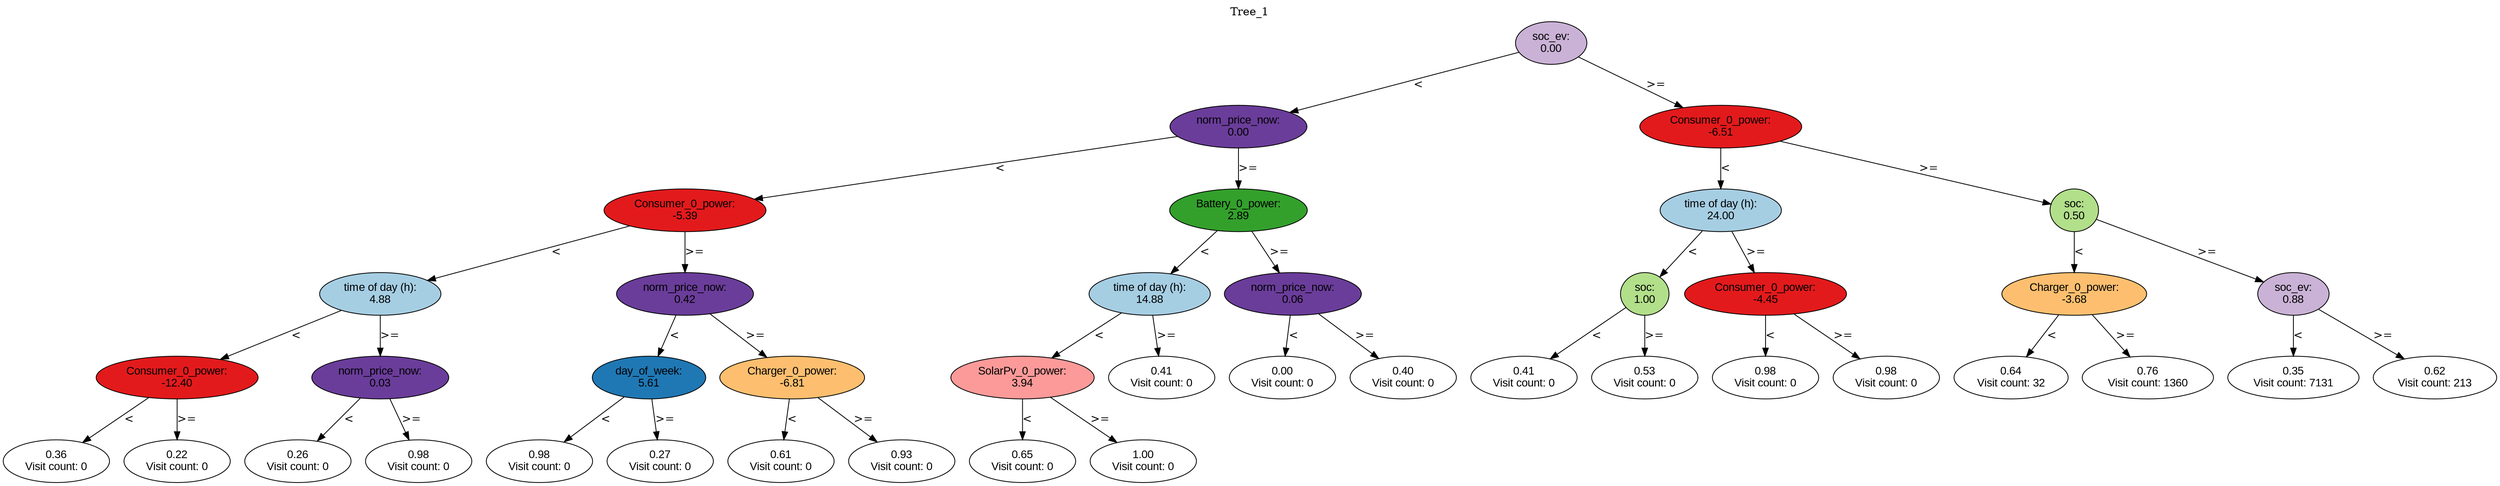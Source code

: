 digraph BST {
    node [fontname="Arial" style=filled colorscheme=paired12];
    0 [ label = "soc_ev:
0.00" fillcolor=9];
    1 [ label = "norm_price_now:
0.00" fillcolor=10];
    2 [ label = "Consumer_0_power:
-5.39" fillcolor=6];
    3 [ label = "time of day (h):
4.88" fillcolor=1];
    4 [ label = "Consumer_0_power:
-12.40" fillcolor=6];
    5 [ label = "0.36
Visit count: 0" fillcolor=white];
    6 [ label = "0.22
Visit count: 0" fillcolor=white];
    7 [ label = "norm_price_now:
0.03" fillcolor=10];
    8 [ label = "0.26
Visit count: 0" fillcolor=white];
    9 [ label = "0.98
Visit count: 0" fillcolor=white];
    10 [ label = "norm_price_now:
0.42" fillcolor=10];
    11 [ label = "day_of_week:
5.61" fillcolor=2];
    12 [ label = "0.98
Visit count: 0" fillcolor=white];
    13 [ label = "0.27
Visit count: 0" fillcolor=white];
    14 [ label = "Charger_0_power:
-6.81" fillcolor=7];
    15 [ label = "0.61
Visit count: 0" fillcolor=white];
    16 [ label = "0.93
Visit count: 0" fillcolor=white];
    17 [ label = "Battery_0_power:
2.89" fillcolor=4];
    18 [ label = "time of day (h):
14.88" fillcolor=1];
    19 [ label = "SolarPv_0_power:
3.94" fillcolor=5];
    20 [ label = "0.65
Visit count: 0" fillcolor=white];
    21 [ label = "1.00
Visit count: 0" fillcolor=white];
    22 [ label = "0.41
Visit count: 0" fillcolor=white];
    23 [ label = "norm_price_now:
0.06" fillcolor=10];
    24 [ label = "0.00
Visit count: 0" fillcolor=white];
    25 [ label = "0.40
Visit count: 0" fillcolor=white];
    26 [ label = "Consumer_0_power:
-6.51" fillcolor=6];
    27 [ label = "time of day (h):
24.00" fillcolor=1];
    28 [ label = "soc:
1.00" fillcolor=3];
    29 [ label = "0.41
Visit count: 0" fillcolor=white];
    30 [ label = "0.53
Visit count: 0" fillcolor=white];
    31 [ label = "Consumer_0_power:
-4.45" fillcolor=6];
    32 [ label = "0.98
Visit count: 0" fillcolor=white];
    33 [ label = "0.98
Visit count: 0" fillcolor=white];
    34 [ label = "soc:
0.50" fillcolor=3];
    35 [ label = "Charger_0_power:
-3.68" fillcolor=7];
    36 [ label = "0.64
Visit count: 32" fillcolor=white];
    37 [ label = "0.76
Visit count: 1360" fillcolor=white];
    38 [ label = "soc_ev:
0.88" fillcolor=9];
    39 [ label = "0.35
Visit count: 7131" fillcolor=white];
    40 [ label = "0.62
Visit count: 213" fillcolor=white];

    0  -> 1[ label = "<"];
    0  -> 26[ label = ">="];
    1  -> 2[ label = "<"];
    1  -> 17[ label = ">="];
    2  -> 3[ label = "<"];
    2  -> 10[ label = ">="];
    3  -> 4[ label = "<"];
    3  -> 7[ label = ">="];
    4  -> 5[ label = "<"];
    4  -> 6[ label = ">="];
    7  -> 8[ label = "<"];
    7  -> 9[ label = ">="];
    10  -> 11[ label = "<"];
    10  -> 14[ label = ">="];
    11  -> 12[ label = "<"];
    11  -> 13[ label = ">="];
    14  -> 15[ label = "<"];
    14  -> 16[ label = ">="];
    17  -> 18[ label = "<"];
    17  -> 23[ label = ">="];
    18  -> 19[ label = "<"];
    18  -> 22[ label = ">="];
    19  -> 20[ label = "<"];
    19  -> 21[ label = ">="];
    23  -> 24[ label = "<"];
    23  -> 25[ label = ">="];
    26  -> 27[ label = "<"];
    26  -> 34[ label = ">="];
    27  -> 28[ label = "<"];
    27  -> 31[ label = ">="];
    28  -> 29[ label = "<"];
    28  -> 30[ label = ">="];
    31  -> 32[ label = "<"];
    31  -> 33[ label = ">="];
    34  -> 35[ label = "<"];
    34  -> 38[ label = ">="];
    35  -> 36[ label = "<"];
    35  -> 37[ label = ">="];
    38  -> 39[ label = "<"];
    38  -> 40[ label = ">="];

    labelloc="t";
    label="Tree_1";
}